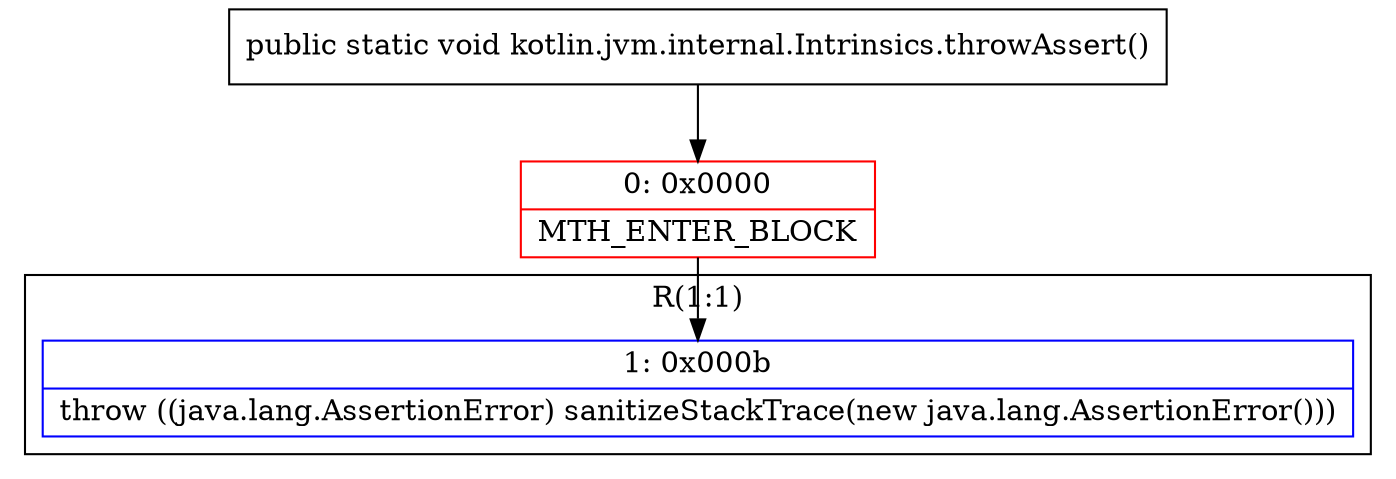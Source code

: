 digraph "CFG forkotlin.jvm.internal.Intrinsics.throwAssert()V" {
subgraph cluster_Region_1309377652 {
label = "R(1:1)";
node [shape=record,color=blue];
Node_1 [shape=record,label="{1\:\ 0x000b|throw ((java.lang.AssertionError) sanitizeStackTrace(new java.lang.AssertionError()))\l}"];
}
Node_0 [shape=record,color=red,label="{0\:\ 0x0000|MTH_ENTER_BLOCK\l}"];
MethodNode[shape=record,label="{public static void kotlin.jvm.internal.Intrinsics.throwAssert() }"];
MethodNode -> Node_0;
Node_0 -> Node_1;
}


